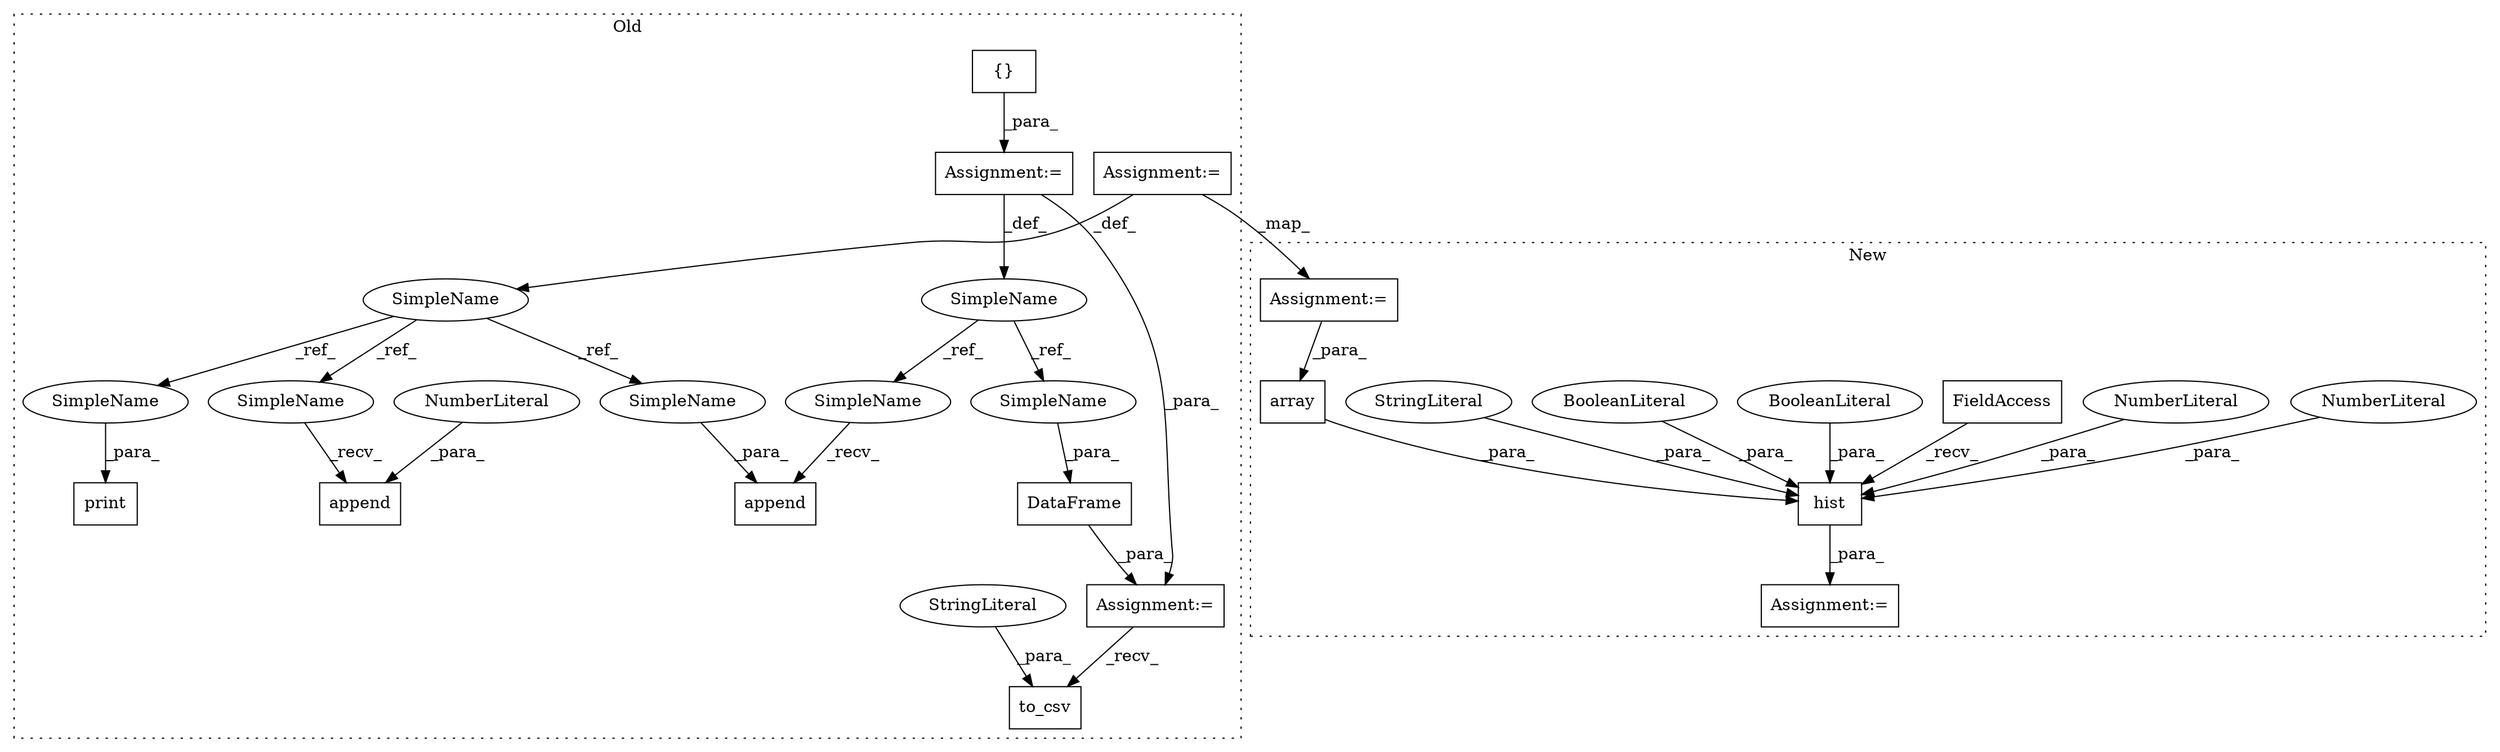 digraph G {
subgraph cluster0 {
1 [label="append" a="32" s="1630,1649" l="7,1" shape="box"];
3 [label="{}" a="4" s="898" l="2" shape="box"];
6 [label="SimpleName" a="42" s="1059" l="12" shape="ellipse"];
7 [label="print" a="32" s="1591,1609" l="6,1" shape="box"];
10 [label="SimpleName" a="42" s="875" l="11" shape="ellipse"];
11 [label="DataFrame" a="32" s="1717,1738" l="10,1" shape="box"];
12 [label="to_csv" a="32" s="1748,1768" l="7,1" shape="box"];
16 [label="Assignment:=" a="7" s="1709" l="1" shape="box"];
17 [label="Assignment:=" a="7" s="886" l="1" shape="box"];
19 [label="StringLiteral" a="45" s="1755" l="13" shape="ellipse"];
20 [label="append" a="32" s="1240,1250" l="7,1" shape="box"];
21 [label="NumberLiteral" a="34" s="1247" l="3" shape="ellipse"];
23 [label="Assignment:=" a="7" s="1071" l="1" shape="box"];
24 [label="SimpleName" a="42" s="1727" l="11" shape="ellipse"];
25 [label="SimpleName" a="42" s="1618" l="11" shape="ellipse"];
26 [label="SimpleName" a="42" s="1227" l="12" shape="ellipse"];
27 [label="SimpleName" a="42" s="1597" l="12" shape="ellipse"];
28 [label="SimpleName" a="42" s="1637" l="12" shape="ellipse"];
label = "Old";
style="dotted";
}
subgraph cluster1 {
2 [label="hist" a="32" s="1700,1755" l="5,1" shape="box"];
4 [label="NumberLiteral" a="34" s="1751" l="4" shape="ellipse"];
5 [label="NumberLiteral" a="34" s="1730" l="2" shape="ellipse"];
8 [label="array" a="32" s="1711,1728" l="6,1" shape="box"];
9 [label="FieldAccess" a="22" s="1682" l="17" shape="box"];
13 [label="BooleanLiteral" a="9" s="1738" l="4" shape="ellipse"];
14 [label="BooleanLiteral" a="9" s="1733" l="4" shape="ellipse"];
15 [label="StringLiteral" a="45" s="1743" l="7" shape="ellipse"];
18 [label="Assignment:=" a="7" s="1680" l="2" shape="box"];
22 [label="Assignment:=" a="7" s="1030" l="1" shape="box"];
label = "New";
style="dotted";
}
2 -> 18 [label="_para_"];
3 -> 17 [label="_para_"];
4 -> 2 [label="_para_"];
5 -> 2 [label="_para_"];
6 -> 28 [label="_ref_"];
6 -> 27 [label="_ref_"];
6 -> 26 [label="_ref_"];
8 -> 2 [label="_para_"];
9 -> 2 [label="_recv_"];
10 -> 25 [label="_ref_"];
10 -> 24 [label="_ref_"];
11 -> 16 [label="_para_"];
13 -> 2 [label="_para_"];
14 -> 2 [label="_para_"];
15 -> 2 [label="_para_"];
16 -> 12 [label="_recv_"];
17 -> 10 [label="_def_"];
17 -> 16 [label="_para_"];
19 -> 12 [label="_para_"];
21 -> 20 [label="_para_"];
22 -> 8 [label="_para_"];
23 -> 22 [label="_map_"];
23 -> 6 [label="_def_"];
24 -> 11 [label="_para_"];
25 -> 1 [label="_recv_"];
26 -> 20 [label="_recv_"];
27 -> 7 [label="_para_"];
28 -> 1 [label="_para_"];
}